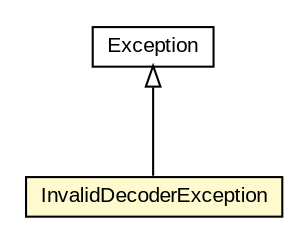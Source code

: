 #!/usr/local/bin/dot
#
# Class diagram 
# Generated by UMLGraph version 5.3 (http://www.umlgraph.org/)
#

digraph G {
	edge [fontname="arial",fontsize=10,labelfontname="arial",labelfontsize=10];
	node [fontname="arial",fontsize=10,shape=plaintext];
	nodesep=0.25;
	ranksep=0.5;
	// context.arch.comm.language.InvalidDecoderException
	c44428 [label=<<table title="context.arch.comm.language.InvalidDecoderException" border="0" cellborder="1" cellspacing="0" cellpadding="2" port="p" bgcolor="lemonChiffon" href="./InvalidDecoderException.html">
		<tr><td><table border="0" cellspacing="0" cellpadding="1">
<tr><td align="center" balign="center"> InvalidDecoderException </td></tr>
		</table></td></tr>
		</table>>, fontname="arial", fontcolor="black", fontsize=10.0];
	//context.arch.comm.language.InvalidDecoderException extends java.lang.Exception
	c44745:p -> c44428:p [dir=back,arrowtail=empty];
	// java.lang.Exception
	c44745 [label=<<table title="java.lang.Exception" border="0" cellborder="1" cellspacing="0" cellpadding="2" port="p" href="http://java.sun.com/j2se/1.4.2/docs/api/java/lang/Exception.html">
		<tr><td><table border="0" cellspacing="0" cellpadding="1">
<tr><td align="center" balign="center"> Exception </td></tr>
		</table></td></tr>
		</table>>, fontname="arial", fontcolor="black", fontsize=10.0];
}

